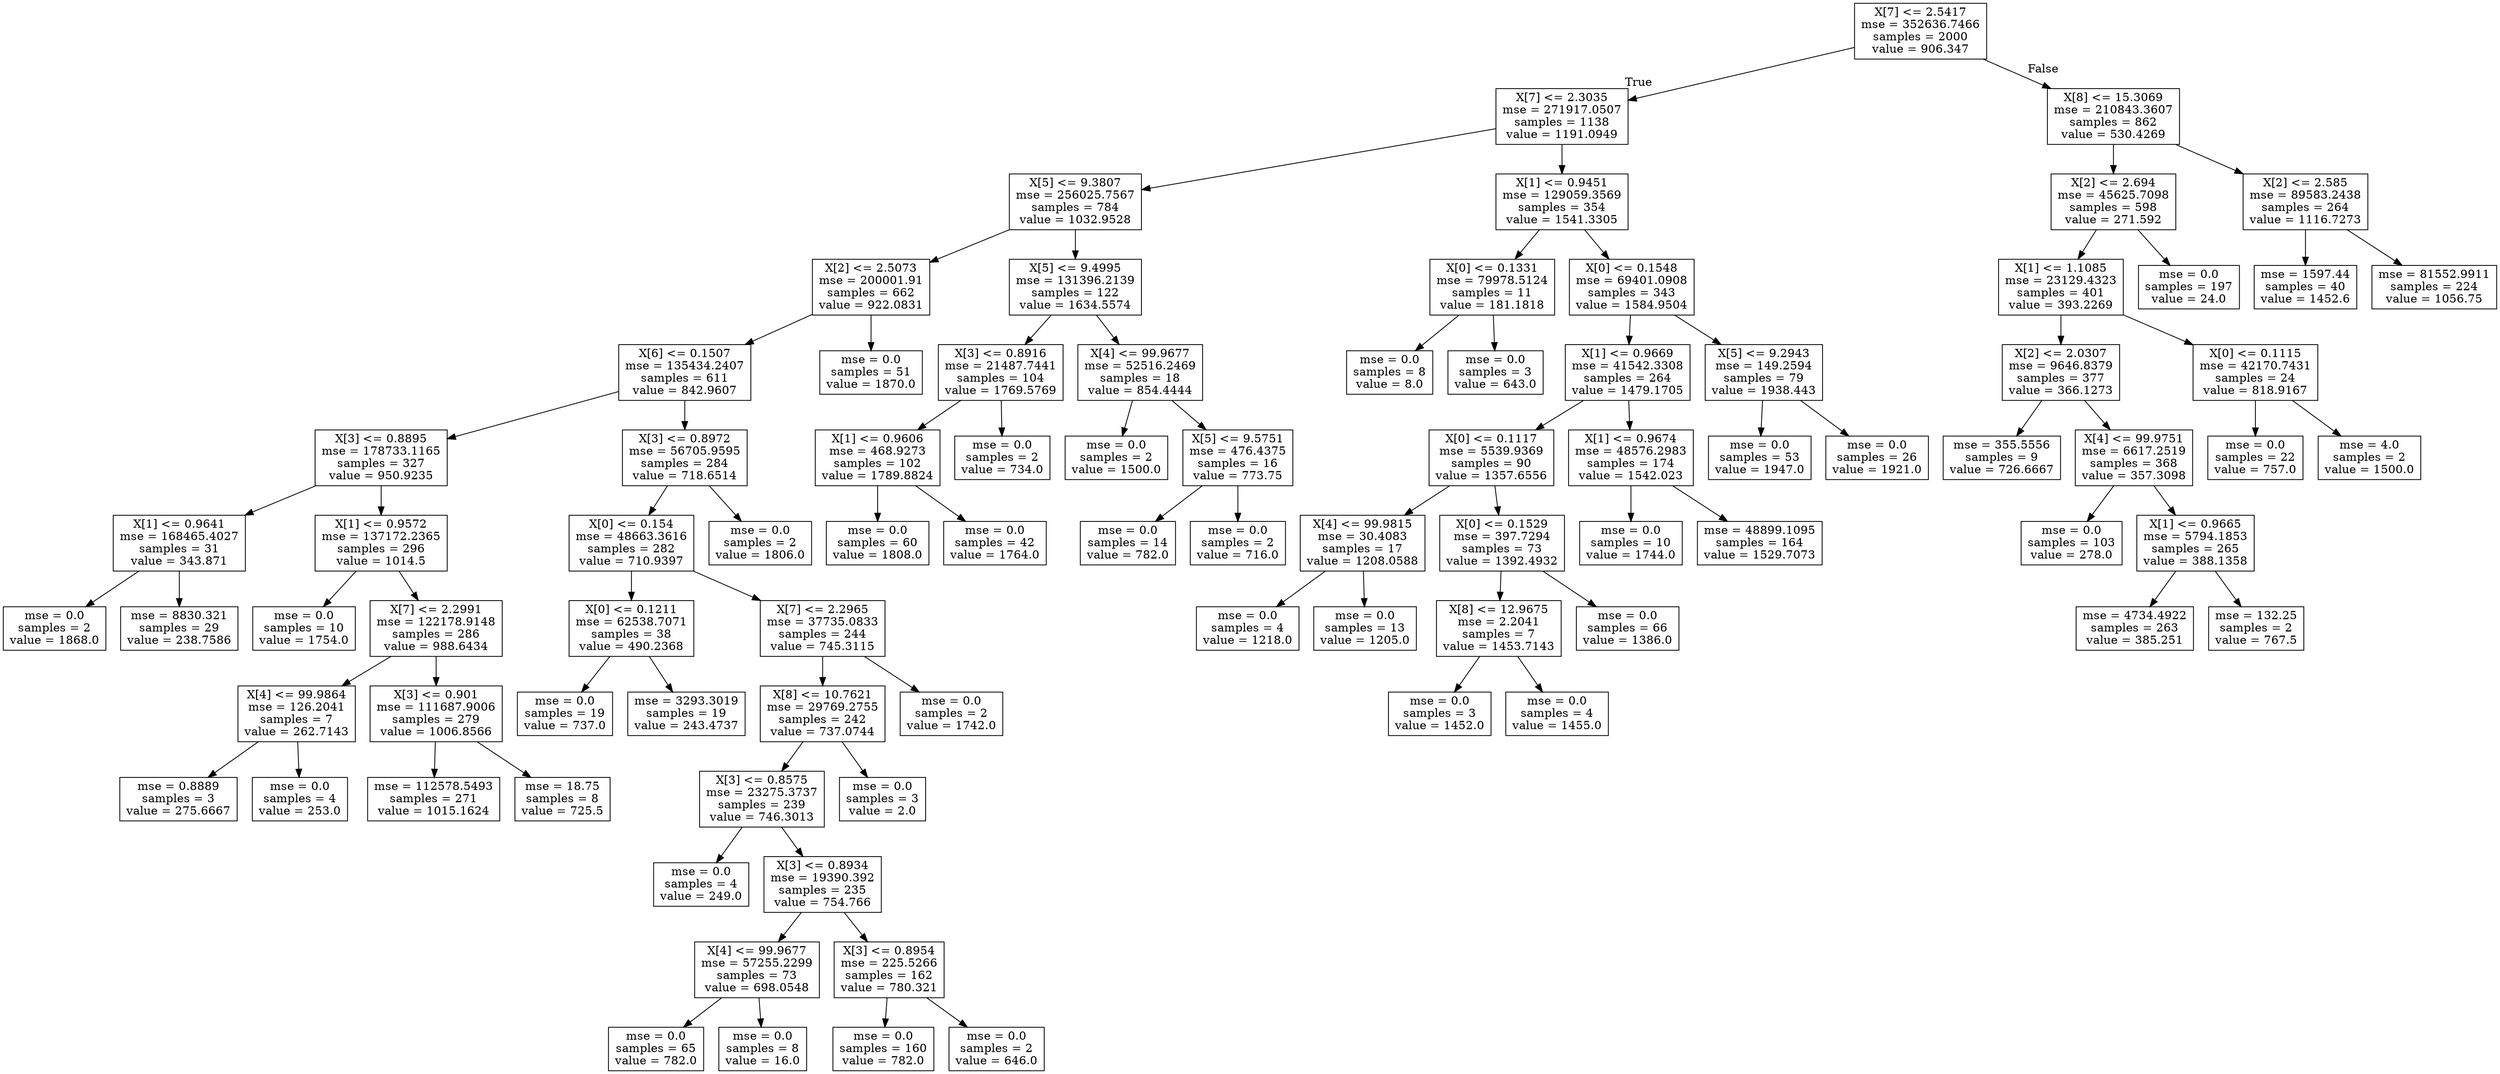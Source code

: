 digraph Tree {
node [shape=box] ;
0 [label="X[7] <= 2.5417\nmse = 352636.7466\nsamples = 2000\nvalue = 906.347"] ;
1 [label="X[7] <= 2.3035\nmse = 271917.0507\nsamples = 1138\nvalue = 1191.0949"] ;
0 -> 1 [labeldistance=2.5, labelangle=45, headlabel="True"] ;
2 [label="X[5] <= 9.3807\nmse = 256025.7567\nsamples = 784\nvalue = 1032.9528"] ;
1 -> 2 ;
3 [label="X[2] <= 2.5073\nmse = 200001.91\nsamples = 662\nvalue = 922.0831"] ;
2 -> 3 ;
4 [label="X[6] <= 0.1507\nmse = 135434.2407\nsamples = 611\nvalue = 842.9607"] ;
3 -> 4 ;
5 [label="X[3] <= 0.8895\nmse = 178733.1165\nsamples = 327\nvalue = 950.9235"] ;
4 -> 5 ;
6 [label="X[1] <= 0.9641\nmse = 168465.4027\nsamples = 31\nvalue = 343.871"] ;
5 -> 6 ;
7 [label="mse = 0.0\nsamples = 2\nvalue = 1868.0"] ;
6 -> 7 ;
8 [label="mse = 8830.321\nsamples = 29\nvalue = 238.7586"] ;
6 -> 8 ;
9 [label="X[1] <= 0.9572\nmse = 137172.2365\nsamples = 296\nvalue = 1014.5"] ;
5 -> 9 ;
10 [label="mse = 0.0\nsamples = 10\nvalue = 1754.0"] ;
9 -> 10 ;
11 [label="X[7] <= 2.2991\nmse = 122178.9148\nsamples = 286\nvalue = 988.6434"] ;
9 -> 11 ;
12 [label="X[4] <= 99.9864\nmse = 126.2041\nsamples = 7\nvalue = 262.7143"] ;
11 -> 12 ;
13 [label="mse = 0.8889\nsamples = 3\nvalue = 275.6667"] ;
12 -> 13 ;
14 [label="mse = 0.0\nsamples = 4\nvalue = 253.0"] ;
12 -> 14 ;
15 [label="X[3] <= 0.901\nmse = 111687.9006\nsamples = 279\nvalue = 1006.8566"] ;
11 -> 15 ;
16 [label="mse = 112578.5493\nsamples = 271\nvalue = 1015.1624"] ;
15 -> 16 ;
17 [label="mse = 18.75\nsamples = 8\nvalue = 725.5"] ;
15 -> 17 ;
18 [label="X[3] <= 0.8972\nmse = 56705.9595\nsamples = 284\nvalue = 718.6514"] ;
4 -> 18 ;
19 [label="X[0] <= 0.154\nmse = 48663.3616\nsamples = 282\nvalue = 710.9397"] ;
18 -> 19 ;
20 [label="X[0] <= 0.1211\nmse = 62538.7071\nsamples = 38\nvalue = 490.2368"] ;
19 -> 20 ;
21 [label="mse = 0.0\nsamples = 19\nvalue = 737.0"] ;
20 -> 21 ;
22 [label="mse = 3293.3019\nsamples = 19\nvalue = 243.4737"] ;
20 -> 22 ;
23 [label="X[7] <= 2.2965\nmse = 37735.0833\nsamples = 244\nvalue = 745.3115"] ;
19 -> 23 ;
24 [label="X[8] <= 10.7621\nmse = 29769.2755\nsamples = 242\nvalue = 737.0744"] ;
23 -> 24 ;
25 [label="X[3] <= 0.8575\nmse = 23275.3737\nsamples = 239\nvalue = 746.3013"] ;
24 -> 25 ;
26 [label="mse = 0.0\nsamples = 4\nvalue = 249.0"] ;
25 -> 26 ;
27 [label="X[3] <= 0.8934\nmse = 19390.392\nsamples = 235\nvalue = 754.766"] ;
25 -> 27 ;
28 [label="X[4] <= 99.9677\nmse = 57255.2299\nsamples = 73\nvalue = 698.0548"] ;
27 -> 28 ;
29 [label="mse = 0.0\nsamples = 65\nvalue = 782.0"] ;
28 -> 29 ;
30 [label="mse = 0.0\nsamples = 8\nvalue = 16.0"] ;
28 -> 30 ;
31 [label="X[3] <= 0.8954\nmse = 225.5266\nsamples = 162\nvalue = 780.321"] ;
27 -> 31 ;
32 [label="mse = 0.0\nsamples = 160\nvalue = 782.0"] ;
31 -> 32 ;
33 [label="mse = 0.0\nsamples = 2\nvalue = 646.0"] ;
31 -> 33 ;
34 [label="mse = 0.0\nsamples = 3\nvalue = 2.0"] ;
24 -> 34 ;
35 [label="mse = 0.0\nsamples = 2\nvalue = 1742.0"] ;
23 -> 35 ;
36 [label="mse = 0.0\nsamples = 2\nvalue = 1806.0"] ;
18 -> 36 ;
37 [label="mse = 0.0\nsamples = 51\nvalue = 1870.0"] ;
3 -> 37 ;
38 [label="X[5] <= 9.4995\nmse = 131396.2139\nsamples = 122\nvalue = 1634.5574"] ;
2 -> 38 ;
39 [label="X[3] <= 0.8916\nmse = 21487.7441\nsamples = 104\nvalue = 1769.5769"] ;
38 -> 39 ;
40 [label="X[1] <= 0.9606\nmse = 468.9273\nsamples = 102\nvalue = 1789.8824"] ;
39 -> 40 ;
41 [label="mse = 0.0\nsamples = 60\nvalue = 1808.0"] ;
40 -> 41 ;
42 [label="mse = 0.0\nsamples = 42\nvalue = 1764.0"] ;
40 -> 42 ;
43 [label="mse = 0.0\nsamples = 2\nvalue = 734.0"] ;
39 -> 43 ;
44 [label="X[4] <= 99.9677\nmse = 52516.2469\nsamples = 18\nvalue = 854.4444"] ;
38 -> 44 ;
45 [label="mse = 0.0\nsamples = 2\nvalue = 1500.0"] ;
44 -> 45 ;
46 [label="X[5] <= 9.5751\nmse = 476.4375\nsamples = 16\nvalue = 773.75"] ;
44 -> 46 ;
47 [label="mse = 0.0\nsamples = 14\nvalue = 782.0"] ;
46 -> 47 ;
48 [label="mse = 0.0\nsamples = 2\nvalue = 716.0"] ;
46 -> 48 ;
49 [label="X[1] <= 0.9451\nmse = 129059.3569\nsamples = 354\nvalue = 1541.3305"] ;
1 -> 49 ;
50 [label="X[0] <= 0.1331\nmse = 79978.5124\nsamples = 11\nvalue = 181.1818"] ;
49 -> 50 ;
51 [label="mse = 0.0\nsamples = 8\nvalue = 8.0"] ;
50 -> 51 ;
52 [label="mse = 0.0\nsamples = 3\nvalue = 643.0"] ;
50 -> 52 ;
53 [label="X[0] <= 0.1548\nmse = 69401.0908\nsamples = 343\nvalue = 1584.9504"] ;
49 -> 53 ;
54 [label="X[1] <= 0.9669\nmse = 41542.3308\nsamples = 264\nvalue = 1479.1705"] ;
53 -> 54 ;
55 [label="X[0] <= 0.1117\nmse = 5539.9369\nsamples = 90\nvalue = 1357.6556"] ;
54 -> 55 ;
56 [label="X[4] <= 99.9815\nmse = 30.4083\nsamples = 17\nvalue = 1208.0588"] ;
55 -> 56 ;
57 [label="mse = 0.0\nsamples = 4\nvalue = 1218.0"] ;
56 -> 57 ;
58 [label="mse = 0.0\nsamples = 13\nvalue = 1205.0"] ;
56 -> 58 ;
59 [label="X[0] <= 0.1529\nmse = 397.7294\nsamples = 73\nvalue = 1392.4932"] ;
55 -> 59 ;
60 [label="X[8] <= 12.9675\nmse = 2.2041\nsamples = 7\nvalue = 1453.7143"] ;
59 -> 60 ;
61 [label="mse = 0.0\nsamples = 3\nvalue = 1452.0"] ;
60 -> 61 ;
62 [label="mse = 0.0\nsamples = 4\nvalue = 1455.0"] ;
60 -> 62 ;
63 [label="mse = 0.0\nsamples = 66\nvalue = 1386.0"] ;
59 -> 63 ;
64 [label="X[1] <= 0.9674\nmse = 48576.2983\nsamples = 174\nvalue = 1542.023"] ;
54 -> 64 ;
65 [label="mse = 0.0\nsamples = 10\nvalue = 1744.0"] ;
64 -> 65 ;
66 [label="mse = 48899.1095\nsamples = 164\nvalue = 1529.7073"] ;
64 -> 66 ;
67 [label="X[5] <= 9.2943\nmse = 149.2594\nsamples = 79\nvalue = 1938.443"] ;
53 -> 67 ;
68 [label="mse = 0.0\nsamples = 53\nvalue = 1947.0"] ;
67 -> 68 ;
69 [label="mse = 0.0\nsamples = 26\nvalue = 1921.0"] ;
67 -> 69 ;
70 [label="X[8] <= 15.3069\nmse = 210843.3607\nsamples = 862\nvalue = 530.4269"] ;
0 -> 70 [labeldistance=2.5, labelangle=-45, headlabel="False"] ;
71 [label="X[2] <= 2.694\nmse = 45625.7098\nsamples = 598\nvalue = 271.592"] ;
70 -> 71 ;
72 [label="X[1] <= 1.1085\nmse = 23129.4323\nsamples = 401\nvalue = 393.2269"] ;
71 -> 72 ;
73 [label="X[2] <= 2.0307\nmse = 9646.8379\nsamples = 377\nvalue = 366.1273"] ;
72 -> 73 ;
74 [label="mse = 355.5556\nsamples = 9\nvalue = 726.6667"] ;
73 -> 74 ;
75 [label="X[4] <= 99.9751\nmse = 6617.2519\nsamples = 368\nvalue = 357.3098"] ;
73 -> 75 ;
76 [label="mse = 0.0\nsamples = 103\nvalue = 278.0"] ;
75 -> 76 ;
77 [label="X[1] <= 0.9665\nmse = 5794.1853\nsamples = 265\nvalue = 388.1358"] ;
75 -> 77 ;
78 [label="mse = 4734.4922\nsamples = 263\nvalue = 385.251"] ;
77 -> 78 ;
79 [label="mse = 132.25\nsamples = 2\nvalue = 767.5"] ;
77 -> 79 ;
80 [label="X[0] <= 0.1115\nmse = 42170.7431\nsamples = 24\nvalue = 818.9167"] ;
72 -> 80 ;
81 [label="mse = 0.0\nsamples = 22\nvalue = 757.0"] ;
80 -> 81 ;
82 [label="mse = 4.0\nsamples = 2\nvalue = 1500.0"] ;
80 -> 82 ;
83 [label="mse = 0.0\nsamples = 197\nvalue = 24.0"] ;
71 -> 83 ;
84 [label="X[2] <= 2.585\nmse = 89583.2438\nsamples = 264\nvalue = 1116.7273"] ;
70 -> 84 ;
85 [label="mse = 1597.44\nsamples = 40\nvalue = 1452.6"] ;
84 -> 85 ;
86 [label="mse = 81552.9911\nsamples = 224\nvalue = 1056.75"] ;
84 -> 86 ;
}